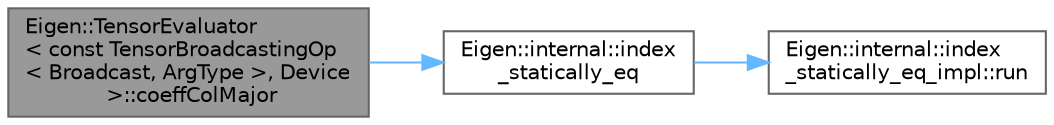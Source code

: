 digraph "Eigen::TensorEvaluator&lt; const TensorBroadcastingOp&lt; Broadcast, ArgType &gt;, Device &gt;::coeffColMajor"
{
 // LATEX_PDF_SIZE
  bgcolor="transparent";
  edge [fontname=Helvetica,fontsize=10,labelfontname=Helvetica,labelfontsize=10];
  node [fontname=Helvetica,fontsize=10,shape=box,height=0.2,width=0.4];
  rankdir="LR";
  Node1 [id="Node000001",label="Eigen::TensorEvaluator\l\< const TensorBroadcastingOp\l\< Broadcast, ArgType \>, Device\l \>::coeffColMajor",height=0.2,width=0.4,color="gray40", fillcolor="grey60", style="filled", fontcolor="black",tooltip=" "];
  Node1 -> Node2 [id="edge3_Node000001_Node000002",color="steelblue1",style="solid",tooltip=" "];
  Node2 [id="Node000002",label="Eigen::internal::index\l_statically_eq",height=0.2,width=0.4,color="grey40", fillcolor="white", style="filled",URL="$namespace_eigen_1_1internal.html#aa4588bbbd4862fa88c9de674937e44b8",tooltip=" "];
  Node2 -> Node3 [id="edge4_Node000002_Node000003",color="steelblue1",style="solid",tooltip=" "];
  Node3 [id="Node000003",label="Eigen::internal::index\l_statically_eq_impl::run",height=0.2,width=0.4,color="grey40", fillcolor="white", style="filled",URL="$struct_eigen_1_1internal_1_1index__statically__eq__impl.html#ada28184328b202bc35e359ef95689378",tooltip=" "];
}
